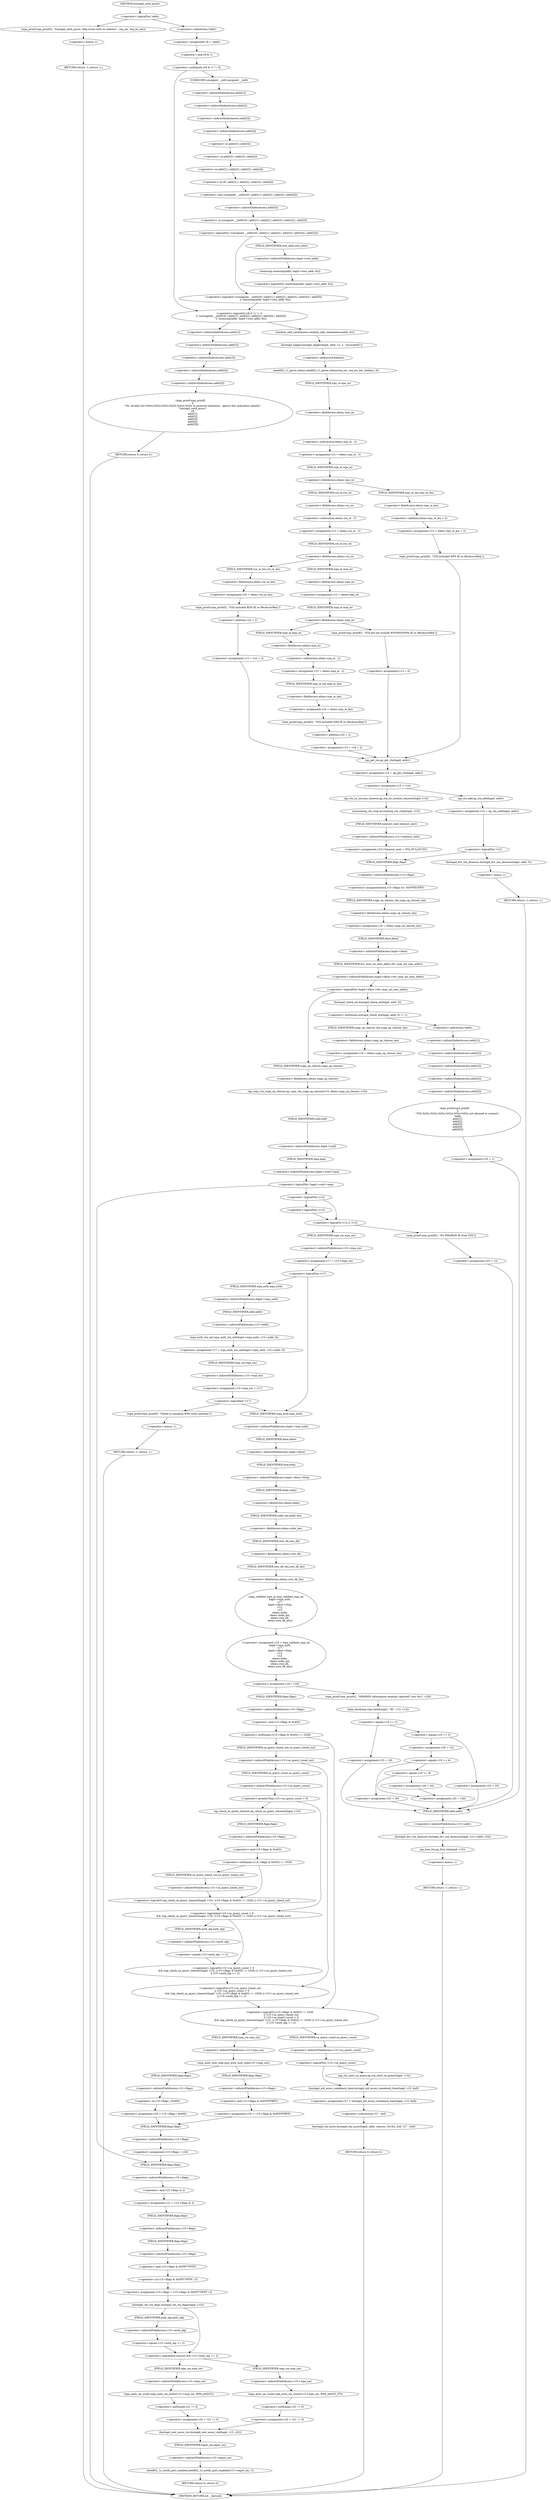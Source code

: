 digraph hostapd_notif_assoc {  
"1000147" [label = "(<operator>.logicalNot,!addr)" ]
"1000150" [label = "(wpa_printf,wpa_printf(2, \"hostapd_notif_assoc: Skip event with no address\", req_ies, req_ies_len))" ]
"1000155" [label = "(RETURN,return -1;,return -1;)" ]
"1000156" [label = "(<operator>.minus,-1)" ]
"1000158" [label = "(<operator>.assignment,v8 = *addr)" ]
"1000160" [label = "(<operator>.indirection,*addr)" ]
"1000163" [label = "(<operator>.logicalOr,(v8 & 1) != 0\n    || !((unsigned __int8)(v8 | addr[1] | addr[2] | addr[3] | addr[4]) | addr[5])\n    || !memcmp(addr, hapd->own_addr, 6u))" ]
"1000164" [label = "(<operator>.notEquals,(v8 & 1) != 0)" ]
"1000165" [label = "(<operator>.and,v8 & 1)" ]
"1000169" [label = "(<operator>.logicalOr,!((unsigned __int8)(v8 | addr[1] | addr[2] | addr[3] | addr[4]) | addr[5])\n    || !memcmp(addr, hapd->own_addr, 6u))" ]
"1000170" [label = "(<operator>.logicalNot,!((unsigned __int8)(v8 | addr[1] | addr[2] | addr[3] | addr[4]) | addr[5]))" ]
"1000171" [label = "(<operator>.or,(unsigned __int8)(v8 | addr[1] | addr[2] | addr[3] | addr[4]) | addr[5])" ]
"1000172" [label = "(<operator>.cast,(unsigned __int8)(v8 | addr[1] | addr[2] | addr[3] | addr[4]))" ]
"1000173" [label = "(UNKNOWN,unsigned __int8,unsigned __int8)" ]
"1000174" [label = "(<operator>.or,v8 | addr[1] | addr[2] | addr[3] | addr[4])" ]
"1000176" [label = "(<operator>.or,addr[1] | addr[2] | addr[3] | addr[4])" ]
"1000177" [label = "(<operator>.indirectIndexAccess,addr[1])" ]
"1000180" [label = "(<operator>.or,addr[2] | addr[3] | addr[4])" ]
"1000181" [label = "(<operator>.indirectIndexAccess,addr[2])" ]
"1000184" [label = "(<operator>.or,addr[3] | addr[4])" ]
"1000185" [label = "(<operator>.indirectIndexAccess,addr[3])" ]
"1000188" [label = "(<operator>.indirectIndexAccess,addr[4])" ]
"1000191" [label = "(<operator>.indirectIndexAccess,addr[5])" ]
"1000194" [label = "(<operator>.logicalNot,!memcmp(addr, hapd->own_addr, 6u))" ]
"1000195" [label = "(memcmp,memcmp(addr, hapd->own_addr, 6u))" ]
"1000197" [label = "(<operator>.indirectFieldAccess,hapd->own_addr)" ]
"1000199" [label = "(FIELD_IDENTIFIER,own_addr,own_addr)" ]
"1000202" [label = "(wpa_printf,wpa_printf(\n      2,\n      \"%s: Invalid SA=%02x:%02x:%02x:%02x:%02x:%02x in received indication - ignore this indication silently\",\n      \"hostapd_notif_assoc\",\n      v8,\n      addr[1],\n      addr[2],\n      addr[3],\n      addr[4],\n      addr[5]))" ]
"1000207" [label = "(<operator>.indirectIndexAccess,addr[1])" ]
"1000210" [label = "(<operator>.indirectIndexAccess,addr[2])" ]
"1000213" [label = "(<operator>.indirectIndexAccess,addr[3])" ]
"1000216" [label = "(<operator>.indirectIndexAccess,addr[4])" ]
"1000219" [label = "(<operator>.indirectIndexAccess,addr[5])" ]
"1000222" [label = "(RETURN,return 0;,return 0;)" ]
"1000224" [label = "(random_add_randomness,random_add_randomness(addr, 6u))" ]
"1000227" [label = "(hostapd_logger,hostapd_logger(hapd, addr, 1u, 2, \"associated\"))" ]
"1000233" [label = "(ieee802_11_parse_elems,ieee802_11_parse_elems(req_ies, req_ies_len, &elems, 0))" ]
"1000236" [label = "(<operator>.addressOf,&elems)" ]
"1000239" [label = "(<operator>.assignment,v12 = elems.wps_ie - 2)" ]
"1000241" [label = "(<operator>.subtraction,elems.wps_ie - 2)" ]
"1000242" [label = "(<operator>.fieldAccess,elems.wps_ie)" ]
"1000244" [label = "(FIELD_IDENTIFIER,wps_ie,wps_ie)" ]
"1000247" [label = "(<operator>.fieldAccess,elems.wps_ie)" ]
"1000249" [label = "(FIELD_IDENTIFIER,wps_ie,wps_ie)" ]
"1000251" [label = "(<operator>.assignment,v13 = elems.wps_ie_len + 2)" ]
"1000253" [label = "(<operator>.addition,elems.wps_ie_len + 2)" ]
"1000254" [label = "(<operator>.fieldAccess,elems.wps_ie_len)" ]
"1000256" [label = "(FIELD_IDENTIFIER,wps_ie_len,wps_ie_len)" ]
"1000258" [label = "(wpa_printf,wpa_printf(2, \"STA included WPS IE in (Re)AssocReq\"))" ]
"1000263" [label = "(<operator>.assignment,v12 = elems.rsn_ie - 2)" ]
"1000265" [label = "(<operator>.subtraction,elems.rsn_ie - 2)" ]
"1000266" [label = "(<operator>.fieldAccess,elems.rsn_ie)" ]
"1000268" [label = "(FIELD_IDENTIFIER,rsn_ie,rsn_ie)" ]
"1000271" [label = "(<operator>.fieldAccess,elems.rsn_ie)" ]
"1000273" [label = "(FIELD_IDENTIFIER,rsn_ie,rsn_ie)" ]
"1000275" [label = "(<operator>.assignment,v23 = elems.rsn_ie_len)" ]
"1000277" [label = "(<operator>.fieldAccess,elems.rsn_ie_len)" ]
"1000279" [label = "(FIELD_IDENTIFIER,rsn_ie_len,rsn_ie_len)" ]
"1000280" [label = "(wpa_printf,wpa_printf(2, \"STA included RSN IE in (Re)AssocReq\"))" ]
"1000283" [label = "(<operator>.assignment,v13 = v23 + 2)" ]
"1000285" [label = "(<operator>.addition,v23 + 2)" ]
"1000290" [label = "(<operator>.assignment,v12 = elems.wpa_ie)" ]
"1000292" [label = "(<operator>.fieldAccess,elems.wpa_ie)" ]
"1000294" [label = "(FIELD_IDENTIFIER,wpa_ie,wpa_ie)" ]
"1000296" [label = "(<operator>.fieldAccess,elems.wpa_ie)" ]
"1000298" [label = "(FIELD_IDENTIFIER,wpa_ie,wpa_ie)" ]
"1000300" [label = "(<operator>.assignment,v12 = elems.wpa_ie - 2)" ]
"1000302" [label = "(<operator>.subtraction,elems.wpa_ie - 2)" ]
"1000303" [label = "(<operator>.fieldAccess,elems.wpa_ie)" ]
"1000305" [label = "(FIELD_IDENTIFIER,wpa_ie,wpa_ie)" ]
"1000307" [label = "(<operator>.assignment,v24 = elems.wpa_ie_len)" ]
"1000309" [label = "(<operator>.fieldAccess,elems.wpa_ie_len)" ]
"1000311" [label = "(FIELD_IDENTIFIER,wpa_ie_len,wpa_ie_len)" ]
"1000312" [label = "(wpa_printf,wpa_printf(2, \"STA included WPA IE in (Re)AssocReq\"))" ]
"1000315" [label = "(<operator>.assignment,v13 = v24 + 2)" ]
"1000317" [label = "(<operator>.addition,v24 + 2)" ]
"1000322" [label = "(wpa_printf,wpa_printf(2, \"STA did not include WPS/RSN/WPA IE in (Re)AssocReq\"))" ]
"1000325" [label = "(<operator>.assignment,v13 = 0)" ]
"1000328" [label = "(<operator>.assignment,v14 = ap_get_sta(hapd, addr))" ]
"1000330" [label = "(ap_get_sta,ap_get_sta(hapd, addr))" ]
"1000333" [label = "(<operator>.assignment,v15 = v14)" ]
"1000339" [label = "(ap_sta_no_session_timeout,ap_sta_no_session_timeout(hapd, v14))" ]
"1000342" [label = "(accounting_sta_stop,accounting_sta_stop(hapd, v15))" ]
"1000345" [label = "(<operator>.assignment,v15->timeout_next = STA_NULLFUNC)" ]
"1000346" [label = "(<operator>.indirectFieldAccess,v15->timeout_next)" ]
"1000348" [label = "(FIELD_IDENTIFIER,timeout_next,timeout_next)" ]
"1000352" [label = "(<operator>.assignment,v15 = ap_sta_add(hapd, addr))" ]
"1000354" [label = "(ap_sta_add,ap_sta_add(hapd, addr))" ]
"1000358" [label = "(<operator>.logicalNot,!v15)" ]
"1000361" [label = "(hostapd_drv_sta_disassoc,hostapd_drv_sta_disassoc(hapd, addr, 5))" ]
"1000365" [label = "(RETURN,return -1;,return -1;)" ]
"1000366" [label = "(<operator>.minus,-1)" ]
"1000368" [label = "(<operators>.assignmentAnd,v15->flags &= 0xFFFECFFF)" ]
"1000369" [label = "(<operator>.indirectFieldAccess,v15->flags)" ]
"1000371" [label = "(FIELD_IDENTIFIER,flags,flags)" ]
"1000373" [label = "(<operator>.assignment,v16 = elems.supp_op_classes_len)" ]
"1000375" [label = "(<operator>.fieldAccess,elems.supp_op_classes_len)" ]
"1000377" [label = "(FIELD_IDENTIFIER,supp_op_classes_len,supp_op_classes_len)" ]
"1000379" [label = "(<operator>.logicalNot,!hapd->iface->drv_max_acl_mac_addrs)" ]
"1000380" [label = "(<operator>.indirectFieldAccess,hapd->iface->drv_max_acl_mac_addrs)" ]
"1000381" [label = "(<operator>.indirectFieldAccess,hapd->iface)" ]
"1000383" [label = "(FIELD_IDENTIFIER,iface,iface)" ]
"1000384" [label = "(FIELD_IDENTIFIER,drv_max_acl_mac_addrs,drv_max_acl_mac_addrs)" ]
"1000387" [label = "(<operator>.notEquals,hostapd_check_acl(hapd, addr, 0) != 1)" ]
"1000388" [label = "(hostapd_check_acl,hostapd_check_acl(hapd, addr, 0))" ]
"1000394" [label = "(wpa_printf,wpa_printf(\n        3,\n        \"STA %02x:%02x:%02x:%02x:%02x:%02x not allowed to connect\",\n        *addr,\n        addr[1],\n        addr[2],\n        addr[3],\n        addr[4],\n        addr[5]))" ]
"1000397" [label = "(<operator>.indirection,*addr)" ]
"1000399" [label = "(<operator>.indirectIndexAccess,addr[1])" ]
"1000402" [label = "(<operator>.indirectIndexAccess,addr[2])" ]
"1000405" [label = "(<operator>.indirectIndexAccess,addr[3])" ]
"1000408" [label = "(<operator>.indirectIndexAccess,addr[4])" ]
"1000411" [label = "(<operator>.indirectIndexAccess,addr[5])" ]
"1000414" [label = "(<operator>.assignment,v25 = 1)" ]
"1000418" [label = "(hostapd_drv_sta_disassoc,hostapd_drv_sta_disassoc(hapd, v15->addr, v25))" ]
"1000420" [label = "(<operator>.indirectFieldAccess,v15->addr)" ]
"1000422" [label = "(FIELD_IDENTIFIER,addr,addr)" ]
"1000424" [label = "(ap_free_sta,ap_free_sta(hapd, v15))" ]
"1000427" [label = "(RETURN,return -1;,return -1;)" ]
"1000428" [label = "(<operator>.minus,-1)" ]
"1000430" [label = "(<operator>.assignment,v16 = elems.supp_op_classes_len)" ]
"1000432" [label = "(<operator>.fieldAccess,elems.supp_op_classes_len)" ]
"1000434" [label = "(FIELD_IDENTIFIER,supp_op_classes_len,supp_op_classes_len)" ]
"1000435" [label = "(ap_copy_sta_supp_op_classes,ap_copy_sta_supp_op_classes(v15, elems.supp_op_classes, v16))" ]
"1000437" [label = "(<operator>.fieldAccess,elems.supp_op_classes)" ]
"1000439" [label = "(FIELD_IDENTIFIER,supp_op_classes,supp_op_classes)" ]
"1000442" [label = "(<operator>.logicalNot,!hapd->conf->wpa)" ]
"1000443" [label = "(<operator>.indirectFieldAccess,hapd->conf->wpa)" ]
"1000444" [label = "(<operator>.indirectFieldAccess,hapd->conf)" ]
"1000446" [label = "(FIELD_IDENTIFIER,conf,conf)" ]
"1000447" [label = "(FIELD_IDENTIFIER,wpa,wpa)" ]
"1000450" [label = "(<operator>.logicalOr,!v12 || !v13)" ]
"1000451" [label = "(<operator>.logicalNot,!v12)" ]
"1000453" [label = "(<operator>.logicalNot,!v13)" ]
"1000456" [label = "(wpa_printf,wpa_printf(2, \"No WPA/RSN IE from STA\"))" ]
"1000459" [label = "(<operator>.assignment,v25 = 13)" ]
"1000463" [label = "(<operator>.assignment,v17 = v15->wpa_sm)" ]
"1000465" [label = "(<operator>.indirectFieldAccess,v15->wpa_sm)" ]
"1000467" [label = "(FIELD_IDENTIFIER,wpa_sm,wpa_sm)" ]
"1000469" [label = "(<operator>.logicalNot,!v17)" ]
"1000472" [label = "(<operator>.assignment,v17 = wpa_auth_sta_init(hapd->wpa_auth, v15->addr, 0))" ]
"1000474" [label = "(wpa_auth_sta_init,wpa_auth_sta_init(hapd->wpa_auth, v15->addr, 0))" ]
"1000475" [label = "(<operator>.indirectFieldAccess,hapd->wpa_auth)" ]
"1000477" [label = "(FIELD_IDENTIFIER,wpa_auth,wpa_auth)" ]
"1000478" [label = "(<operator>.indirectFieldAccess,v15->addr)" ]
"1000480" [label = "(FIELD_IDENTIFIER,addr,addr)" ]
"1000482" [label = "(<operator>.assignment,v15->wpa_sm = v17)" ]
"1000483" [label = "(<operator>.indirectFieldAccess,v15->wpa_sm)" ]
"1000485" [label = "(FIELD_IDENTIFIER,wpa_sm,wpa_sm)" ]
"1000488" [label = "(<operator>.logicalNot,!v17)" ]
"1000491" [label = "(wpa_printf,wpa_printf(5, \"Failed to initialize WPA state machine\"))" ]
"1000494" [label = "(RETURN,return -1;,return -1;)" ]
"1000495" [label = "(<operator>.minus,-1)" ]
"1000497" [label = "(<operator>.assignment,v18 = wpa_validate_wpa_ie(\n          hapd->wpa_auth,\n          v17,\n          hapd->iface->freq,\n          v12,\n          v13,\n          elems.mdie,\n          elems.mdie_len,\n          elems.owe_dh,\n          elems.owe_dh_len))" ]
"1000499" [label = "(wpa_validate_wpa_ie,wpa_validate_wpa_ie(\n          hapd->wpa_auth,\n          v17,\n          hapd->iface->freq,\n          v12,\n          v13,\n          elems.mdie,\n          elems.mdie_len,\n          elems.owe_dh,\n          elems.owe_dh_len))" ]
"1000500" [label = "(<operator>.indirectFieldAccess,hapd->wpa_auth)" ]
"1000502" [label = "(FIELD_IDENTIFIER,wpa_auth,wpa_auth)" ]
"1000504" [label = "(<operator>.indirectFieldAccess,hapd->iface->freq)" ]
"1000505" [label = "(<operator>.indirectFieldAccess,hapd->iface)" ]
"1000507" [label = "(FIELD_IDENTIFIER,iface,iface)" ]
"1000508" [label = "(FIELD_IDENTIFIER,freq,freq)" ]
"1000511" [label = "(<operator>.fieldAccess,elems.mdie)" ]
"1000513" [label = "(FIELD_IDENTIFIER,mdie,mdie)" ]
"1000514" [label = "(<operator>.fieldAccess,elems.mdie_len)" ]
"1000516" [label = "(FIELD_IDENTIFIER,mdie_len,mdie_len)" ]
"1000517" [label = "(<operator>.fieldAccess,elems.owe_dh)" ]
"1000519" [label = "(FIELD_IDENTIFIER,owe_dh,owe_dh)" ]
"1000520" [label = "(<operator>.fieldAccess,elems.owe_dh_len)" ]
"1000522" [label = "(FIELD_IDENTIFIER,owe_dh_len,owe_dh_len)" ]
"1000523" [label = "(<operator>.assignment,v19 = v18)" ]
"1000529" [label = "(wpa_printf,wpa_printf(2, \"WPA/RSN information element rejected? (res %u)\", v18))" ]
"1000533" [label = "(wpa_hexdump,wpa_hexdump(2, \"IE\", v12, v13))" ]
"1000539" [label = "(<operator>.equals,v19 == 2)" ]
"1000543" [label = "(<operator>.assignment,v25 = 18)" ]
"1000548" [label = "(<operator>.equals,v19 == 3)" ]
"1000552" [label = "(<operator>.assignment,v25 = 19)" ]
"1000557" [label = "(<operator>.assignment,v26 = 13)" ]
"1000561" [label = "(<operator>.equals,v19 == 4)" ]
"1000565" [label = "(<operator>.assignment,v25 = 20)" ]
"1000571" [label = "(<operator>.equals,v19 == 8)" ]
"1000574" [label = "(<operator>.assignment,v26 = 24)" ]
"1000577" [label = "(<operator>.assignment,v25 = v26)" ]
"1000582" [label = "(<operator>.logicalOr,(v15->flags & 0x402) != 1026\n    || v15->sa_query_timed_out\n    || v15->sa_query_count > 0\n    && ((ap_check_sa_query_timeout(hapd, v15), (v15->flags & 0x402) != 1026) || v15->sa_query_timed_out)\n    || v15->auth_alg == 2)" ]
"1000583" [label = "(<operator>.notEquals,(v15->flags & 0x402) != 1026)" ]
"1000584" [label = "(<operator>.and,v15->flags & 0x402)" ]
"1000585" [label = "(<operator>.indirectFieldAccess,v15->flags)" ]
"1000587" [label = "(FIELD_IDENTIFIER,flags,flags)" ]
"1000590" [label = "(<operator>.logicalOr,v15->sa_query_timed_out\n    || v15->sa_query_count > 0\n    && ((ap_check_sa_query_timeout(hapd, v15), (v15->flags & 0x402) != 1026) || v15->sa_query_timed_out)\n    || v15->auth_alg == 2)" ]
"1000591" [label = "(<operator>.indirectFieldAccess,v15->sa_query_timed_out)" ]
"1000593" [label = "(FIELD_IDENTIFIER,sa_query_timed_out,sa_query_timed_out)" ]
"1000594" [label = "(<operator>.logicalOr,v15->sa_query_count > 0\n    && ((ap_check_sa_query_timeout(hapd, v15), (v15->flags & 0x402) != 1026) || v15->sa_query_timed_out)\n    || v15->auth_alg == 2)" ]
"1000595" [label = "(<operator>.logicalAnd,v15->sa_query_count > 0\n    && ((ap_check_sa_query_timeout(hapd, v15), (v15->flags & 0x402) != 1026) || v15->sa_query_timed_out))" ]
"1000596" [label = "(<operator>.greaterThan,v15->sa_query_count > 0)" ]
"1000597" [label = "(<operator>.indirectFieldAccess,v15->sa_query_count)" ]
"1000599" [label = "(FIELD_IDENTIFIER,sa_query_count,sa_query_count)" ]
"1000601" [label = "(<operator>.logicalOr,(ap_check_sa_query_timeout(hapd, v15), (v15->flags & 0x402) != 1026) || v15->sa_query_timed_out)" ]
"1000603" [label = "(ap_check_sa_query_timeout,ap_check_sa_query_timeout(hapd, v15))" ]
"1000606" [label = "(<operator>.notEquals,(v15->flags & 0x402) != 1026)" ]
"1000607" [label = "(<operator>.and,v15->flags & 0x402)" ]
"1000608" [label = "(<operator>.indirectFieldAccess,v15->flags)" ]
"1000610" [label = "(FIELD_IDENTIFIER,flags,flags)" ]
"1000613" [label = "(<operator>.indirectFieldAccess,v15->sa_query_timed_out)" ]
"1000615" [label = "(FIELD_IDENTIFIER,sa_query_timed_out,sa_query_timed_out)" ]
"1000616" [label = "(<operator>.equals,v15->auth_alg == 2)" ]
"1000617" [label = "(<operator>.indirectFieldAccess,v15->auth_alg)" ]
"1000619" [label = "(FIELD_IDENTIFIER,auth_alg,auth_alg)" ]
"1000623" [label = "(wpa_auth_uses_mfp,wpa_auth_uses_mfp(v15->wpa_sm))" ]
"1000624" [label = "(<operator>.indirectFieldAccess,v15->wpa_sm)" ]
"1000626" [label = "(FIELD_IDENTIFIER,wpa_sm,wpa_sm)" ]
"1000627" [label = "(<operator>.assignment,v20 = v15->flags | 0x400)" ]
"1000629" [label = "(<operator>.or,v15->flags | 0x400)" ]
"1000630" [label = "(<operator>.indirectFieldAccess,v15->flags)" ]
"1000632" [label = "(FIELD_IDENTIFIER,flags,flags)" ]
"1000635" [label = "(<operator>.assignment,v20 = v15->flags & 0xFFFFFBFF)" ]
"1000637" [label = "(<operator>.and,v15->flags & 0xFFFFFBFF)" ]
"1000638" [label = "(<operator>.indirectFieldAccess,v15->flags)" ]
"1000640" [label = "(FIELD_IDENTIFIER,flags,flags)" ]
"1000642" [label = "(<operator>.assignment,v15->flags = v20)" ]
"1000643" [label = "(<operator>.indirectFieldAccess,v15->flags)" ]
"1000645" [label = "(FIELD_IDENTIFIER,flags,flags)" ]
"1000648" [label = "(<operator>.assignment,v21 = v15->flags & 2)" ]
"1000650" [label = "(<operator>.and,v15->flags & 2)" ]
"1000651" [label = "(<operator>.indirectFieldAccess,v15->flags)" ]
"1000653" [label = "(FIELD_IDENTIFIER,flags,flags)" ]
"1000655" [label = "(<operator>.assignment,v15->flags = v15->flags & 0xFFF7FFFF | 3)" ]
"1000656" [label = "(<operator>.indirectFieldAccess,v15->flags)" ]
"1000658" [label = "(FIELD_IDENTIFIER,flags,flags)" ]
"1000659" [label = "(<operator>.or,v15->flags & 0xFFF7FFFF | 3)" ]
"1000660" [label = "(<operator>.and,v15->flags & 0xFFF7FFFF)" ]
"1000661" [label = "(<operator>.indirectFieldAccess,v15->flags)" ]
"1000663" [label = "(FIELD_IDENTIFIER,flags,flags)" ]
"1000666" [label = "(hostapd_set_sta_flags,hostapd_set_sta_flags(hapd, v15))" ]
"1000670" [label = "(<operator>.logicalAnd,reassoc && v15->auth_alg == 2)" ]
"1000672" [label = "(<operator>.equals,v15->auth_alg == 2)" ]
"1000673" [label = "(<operator>.indirectFieldAccess,v15->auth_alg)" ]
"1000675" [label = "(FIELD_IDENTIFIER,auth_alg,auth_alg)" ]
"1000678" [label = "(wpa_auth_sm_event,wpa_auth_sm_event(v15->wpa_sm, WPA_ASSOC_FT))" ]
"1000679" [label = "(<operator>.indirectFieldAccess,v15->wpa_sm)" ]
"1000681" [label = "(FIELD_IDENTIFIER,wpa_sm,wpa_sm)" ]
"1000683" [label = "(<operator>.assignment,v22 = v21 != 0)" ]
"1000685" [label = "(<operator>.notEquals,v21 != 0)" ]
"1000690" [label = "(wpa_auth_sm_event,wpa_auth_sm_event(v15->wpa_sm, WPA_ASSOC))" ]
"1000691" [label = "(<operator>.indirectFieldAccess,v15->wpa_sm)" ]
"1000693" [label = "(FIELD_IDENTIFIER,wpa_sm,wpa_sm)" ]
"1000695" [label = "(<operator>.assignment,v22 = v21 != 0)" ]
"1000697" [label = "(<operator>.notEquals,v21 != 0)" ]
"1000700" [label = "(hostapd_new_assoc_sta,hostapd_new_assoc_sta(hapd, v15, v22))" ]
"1000704" [label = "(ieee802_1x_notify_port_enabled,ieee802_1x_notify_port_enabled(v15->eapol_sm, 1))" ]
"1000705" [label = "(<operator>.indirectFieldAccess,v15->eapol_sm)" ]
"1000707" [label = "(FIELD_IDENTIFIER,eapol_sm,eapol_sm)" ]
"1000709" [label = "(RETURN,return 0;,return 0;)" ]
"1000712" [label = "(<operator>.logicalNot,!v15->sa_query_count)" ]
"1000713" [label = "(<operator>.indirectFieldAccess,v15->sa_query_count)" ]
"1000715" [label = "(FIELD_IDENTIFIER,sa_query_count,sa_query_count)" ]
"1000716" [label = "(ap_sta_start_sa_query,ap_sta_start_sa_query(hapd, v15))" ]
"1000719" [label = "(<operator>.assignment,v27 = hostapd_eid_assoc_comeback_time(hapd, v15, buf))" ]
"1000721" [label = "(hostapd_eid_assoc_comeback_time,hostapd_eid_assoc_comeback_time(hapd, v15, buf))" ]
"1000725" [label = "(hostapd_sta_assoc,hostapd_sta_assoc(hapd, addr, reassoc, 0x1Eu, buf, v27 - buf))" ]
"1000731" [label = "(<operator>.subtraction,v27 - buf)" ]
"1000734" [label = "(RETURN,return 0;,return 0;)" ]
"1000120" [label = "(METHOD,hostapd_notif_assoc)" ]
"1000736" [label = "(METHOD_RETURN,int __fastcall)" ]
  "1000147" -> "1000150" 
  "1000147" -> "1000160" 
  "1000150" -> "1000156" 
  "1000155" -> "1000736" 
  "1000156" -> "1000155" 
  "1000158" -> "1000165" 
  "1000160" -> "1000158" 
  "1000163" -> "1000207" 
  "1000163" -> "1000224" 
  "1000164" -> "1000173" 
  "1000164" -> "1000163" 
  "1000165" -> "1000164" 
  "1000169" -> "1000163" 
  "1000170" -> "1000169" 
  "1000170" -> "1000199" 
  "1000171" -> "1000170" 
  "1000172" -> "1000191" 
  "1000173" -> "1000177" 
  "1000174" -> "1000172" 
  "1000176" -> "1000174" 
  "1000177" -> "1000181" 
  "1000180" -> "1000176" 
  "1000181" -> "1000185" 
  "1000184" -> "1000180" 
  "1000185" -> "1000188" 
  "1000188" -> "1000184" 
  "1000191" -> "1000171" 
  "1000194" -> "1000169" 
  "1000195" -> "1000194" 
  "1000197" -> "1000195" 
  "1000199" -> "1000197" 
  "1000202" -> "1000222" 
  "1000207" -> "1000210" 
  "1000210" -> "1000213" 
  "1000213" -> "1000216" 
  "1000216" -> "1000219" 
  "1000219" -> "1000202" 
  "1000222" -> "1000736" 
  "1000224" -> "1000227" 
  "1000227" -> "1000236" 
  "1000233" -> "1000244" 
  "1000236" -> "1000233" 
  "1000239" -> "1000249" 
  "1000241" -> "1000239" 
  "1000242" -> "1000241" 
  "1000244" -> "1000242" 
  "1000247" -> "1000256" 
  "1000247" -> "1000268" 
  "1000249" -> "1000247" 
  "1000251" -> "1000258" 
  "1000253" -> "1000251" 
  "1000254" -> "1000253" 
  "1000256" -> "1000254" 
  "1000258" -> "1000330" 
  "1000263" -> "1000273" 
  "1000265" -> "1000263" 
  "1000266" -> "1000265" 
  "1000268" -> "1000266" 
  "1000271" -> "1000279" 
  "1000271" -> "1000294" 
  "1000273" -> "1000271" 
  "1000275" -> "1000280" 
  "1000277" -> "1000275" 
  "1000279" -> "1000277" 
  "1000280" -> "1000285" 
  "1000283" -> "1000330" 
  "1000285" -> "1000283" 
  "1000290" -> "1000298" 
  "1000292" -> "1000290" 
  "1000294" -> "1000292" 
  "1000296" -> "1000305" 
  "1000296" -> "1000322" 
  "1000298" -> "1000296" 
  "1000300" -> "1000311" 
  "1000302" -> "1000300" 
  "1000303" -> "1000302" 
  "1000305" -> "1000303" 
  "1000307" -> "1000312" 
  "1000309" -> "1000307" 
  "1000311" -> "1000309" 
  "1000312" -> "1000317" 
  "1000315" -> "1000330" 
  "1000317" -> "1000315" 
  "1000322" -> "1000325" 
  "1000325" -> "1000330" 
  "1000328" -> "1000333" 
  "1000330" -> "1000328" 
  "1000333" -> "1000339" 
  "1000333" -> "1000354" 
  "1000339" -> "1000342" 
  "1000342" -> "1000348" 
  "1000345" -> "1000371" 
  "1000346" -> "1000345" 
  "1000348" -> "1000346" 
  "1000352" -> "1000358" 
  "1000354" -> "1000352" 
  "1000358" -> "1000361" 
  "1000358" -> "1000371" 
  "1000361" -> "1000366" 
  "1000365" -> "1000736" 
  "1000366" -> "1000365" 
  "1000368" -> "1000377" 
  "1000369" -> "1000368" 
  "1000371" -> "1000369" 
  "1000373" -> "1000383" 
  "1000375" -> "1000373" 
  "1000377" -> "1000375" 
  "1000379" -> "1000388" 
  "1000379" -> "1000439" 
  "1000380" -> "1000379" 
  "1000381" -> "1000384" 
  "1000383" -> "1000381" 
  "1000384" -> "1000380" 
  "1000387" -> "1000397" 
  "1000387" -> "1000434" 
  "1000388" -> "1000387" 
  "1000394" -> "1000414" 
  "1000397" -> "1000399" 
  "1000399" -> "1000402" 
  "1000402" -> "1000405" 
  "1000405" -> "1000408" 
  "1000408" -> "1000411" 
  "1000411" -> "1000394" 
  "1000414" -> "1000422" 
  "1000418" -> "1000424" 
  "1000420" -> "1000418" 
  "1000422" -> "1000420" 
  "1000424" -> "1000428" 
  "1000427" -> "1000736" 
  "1000428" -> "1000427" 
  "1000430" -> "1000439" 
  "1000432" -> "1000430" 
  "1000434" -> "1000432" 
  "1000435" -> "1000446" 
  "1000437" -> "1000435" 
  "1000439" -> "1000437" 
  "1000442" -> "1000653" 
  "1000442" -> "1000451" 
  "1000443" -> "1000442" 
  "1000444" -> "1000447" 
  "1000446" -> "1000444" 
  "1000447" -> "1000443" 
  "1000450" -> "1000456" 
  "1000450" -> "1000467" 
  "1000451" -> "1000450" 
  "1000451" -> "1000453" 
  "1000453" -> "1000450" 
  "1000456" -> "1000459" 
  "1000459" -> "1000422" 
  "1000463" -> "1000469" 
  "1000465" -> "1000463" 
  "1000467" -> "1000465" 
  "1000469" -> "1000477" 
  "1000469" -> "1000502" 
  "1000472" -> "1000485" 
  "1000474" -> "1000472" 
  "1000475" -> "1000480" 
  "1000477" -> "1000475" 
  "1000478" -> "1000474" 
  "1000480" -> "1000478" 
  "1000482" -> "1000488" 
  "1000483" -> "1000482" 
  "1000485" -> "1000483" 
  "1000488" -> "1000491" 
  "1000488" -> "1000502" 
  "1000491" -> "1000495" 
  "1000494" -> "1000736" 
  "1000495" -> "1000494" 
  "1000497" -> "1000523" 
  "1000499" -> "1000497" 
  "1000500" -> "1000507" 
  "1000502" -> "1000500" 
  "1000504" -> "1000513" 
  "1000505" -> "1000508" 
  "1000507" -> "1000505" 
  "1000508" -> "1000504" 
  "1000511" -> "1000516" 
  "1000513" -> "1000511" 
  "1000514" -> "1000519" 
  "1000516" -> "1000514" 
  "1000517" -> "1000522" 
  "1000519" -> "1000517" 
  "1000520" -> "1000499" 
  "1000522" -> "1000520" 
  "1000523" -> "1000529" 
  "1000523" -> "1000587" 
  "1000529" -> "1000533" 
  "1000533" -> "1000539" 
  "1000539" -> "1000543" 
  "1000539" -> "1000548" 
  "1000543" -> "1000422" 
  "1000548" -> "1000552" 
  "1000548" -> "1000557" 
  "1000552" -> "1000422" 
  "1000557" -> "1000561" 
  "1000561" -> "1000565" 
  "1000561" -> "1000571" 
  "1000565" -> "1000422" 
  "1000571" -> "1000574" 
  "1000571" -> "1000577" 
  "1000574" -> "1000577" 
  "1000577" -> "1000422" 
  "1000582" -> "1000626" 
  "1000582" -> "1000715" 
  "1000583" -> "1000582" 
  "1000583" -> "1000593" 
  "1000584" -> "1000583" 
  "1000585" -> "1000584" 
  "1000587" -> "1000585" 
  "1000590" -> "1000582" 
  "1000591" -> "1000590" 
  "1000591" -> "1000599" 
  "1000593" -> "1000591" 
  "1000594" -> "1000590" 
  "1000595" -> "1000594" 
  "1000595" -> "1000619" 
  "1000596" -> "1000595" 
  "1000596" -> "1000603" 
  "1000597" -> "1000596" 
  "1000599" -> "1000597" 
  "1000601" -> "1000595" 
  "1000603" -> "1000610" 
  "1000606" -> "1000601" 
  "1000606" -> "1000615" 
  "1000607" -> "1000606" 
  "1000608" -> "1000607" 
  "1000610" -> "1000608" 
  "1000613" -> "1000601" 
  "1000615" -> "1000613" 
  "1000616" -> "1000594" 
  "1000617" -> "1000616" 
  "1000619" -> "1000617" 
  "1000623" -> "1000632" 
  "1000623" -> "1000640" 
  "1000624" -> "1000623" 
  "1000626" -> "1000624" 
  "1000627" -> "1000645" 
  "1000629" -> "1000627" 
  "1000630" -> "1000629" 
  "1000632" -> "1000630" 
  "1000635" -> "1000645" 
  "1000637" -> "1000635" 
  "1000638" -> "1000637" 
  "1000640" -> "1000638" 
  "1000642" -> "1000653" 
  "1000643" -> "1000642" 
  "1000645" -> "1000643" 
  "1000648" -> "1000658" 
  "1000650" -> "1000648" 
  "1000651" -> "1000650" 
  "1000653" -> "1000651" 
  "1000655" -> "1000666" 
  "1000656" -> "1000663" 
  "1000658" -> "1000656" 
  "1000659" -> "1000655" 
  "1000660" -> "1000659" 
  "1000661" -> "1000660" 
  "1000663" -> "1000661" 
  "1000666" -> "1000670" 
  "1000666" -> "1000675" 
  "1000670" -> "1000681" 
  "1000670" -> "1000693" 
  "1000672" -> "1000670" 
  "1000673" -> "1000672" 
  "1000675" -> "1000673" 
  "1000678" -> "1000685" 
  "1000679" -> "1000678" 
  "1000681" -> "1000679" 
  "1000683" -> "1000700" 
  "1000685" -> "1000683" 
  "1000690" -> "1000697" 
  "1000691" -> "1000690" 
  "1000693" -> "1000691" 
  "1000695" -> "1000700" 
  "1000697" -> "1000695" 
  "1000700" -> "1000707" 
  "1000704" -> "1000709" 
  "1000705" -> "1000704" 
  "1000707" -> "1000705" 
  "1000709" -> "1000736" 
  "1000712" -> "1000716" 
  "1000712" -> "1000721" 
  "1000713" -> "1000712" 
  "1000715" -> "1000713" 
  "1000716" -> "1000721" 
  "1000719" -> "1000731" 
  "1000721" -> "1000719" 
  "1000725" -> "1000734" 
  "1000731" -> "1000725" 
  "1000734" -> "1000736" 
  "1000120" -> "1000147" 
}
